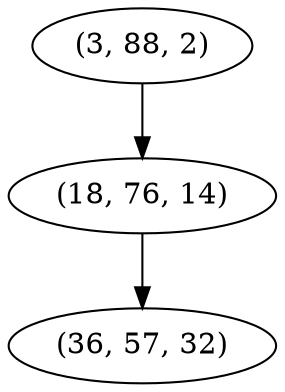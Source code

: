 digraph tree {
    "(3, 88, 2)";
    "(18, 76, 14)";
    "(36, 57, 32)";
    "(3, 88, 2)" -> "(18, 76, 14)";
    "(18, 76, 14)" -> "(36, 57, 32)";
}
